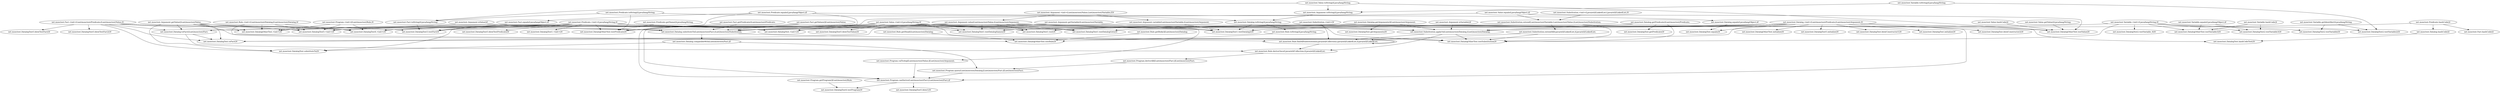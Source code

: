 digraph method {
    "net.mooctest.Argument.variable(Lnet/mooctest/Variable;)Lnet/mooctest/Argument;" -> "net.mooctest.DatalogTest1.testDatalog2()V";
    "net.mooctest.Fact.getPredicate()Lnet/mooctest/Predicate;" -> "net.mooctest.Datalog.substituteTo(Lnet/mooctest/Fact;)Lnet/mooctest/Substitution;";
    "net.mooctest.Fact.getPredicate()Lnet/mooctest/Predicate;" -> "net.mooctest.Program.canDerive(Lnet/mooctest/Fact;[Lnet/mooctest/Fact;)Z";
    "net.mooctest.Predicate.equals(Ljava/lang/Object;)Z" -> "net.mooctest.Datalog.substituteTo(Lnet/mooctest/Fact;)Lnet/mooctest/Substitution;";
    "net.mooctest.Predicate.equals(Ljava/lang/Object;)Z" -> "net.mooctest.Datalog.equals(Ljava/lang/Object;)Z";
    "net.mooctest.Predicate.equals(Ljava/lang/Object;)Z" -> "net.mooctest.DatalogOtherTest.testPredicate()V";
    "net.mooctest.Predicate.equals(Ljava/lang/Object;)Z" -> "net.mooctest.Fact.equals(Ljava/lang/Object;)Z";
    "net.mooctest.Predicate.hashCode()I" -> "net.mooctest.Fact.hashCode()I";
    "net.mooctest.Predicate.hashCode()I" -> "net.mooctest.Datalog.hashCode()I";
    "net.mooctest.Predicate.hashCode()I" -> "net.mooctest.DatalogOtherTest.testPredicate()V";
    "net.mooctest.Program.<init>([Lnet/mooctest/Rule;)V" -> "net.mooctest.DatalogTest4.<init>()V";
    "net.mooctest.Program.<init>([Lnet/mooctest/Rule;)V" -> "net.mooctest.DatalogOtherTest.<init>()V";
    "net.mooctest.Program.<init>([Lnet/mooctest/Rule;)V" -> "net.mooctest.DatalogTest5.<init>()V";
    "net.mooctest.Program.query(Lnet/mooctest/Datalog;[Lnet/mooctest/Fact;)[Lnet/mooctest/Fact;" -> "net.mooctest.Program.canDerive(Lnet/mooctest/Fact;[Lnet/mooctest/Fact;)Z";
    "net.mooctest.Predicate.<init>(Ljava/lang/String;)V" -> "net.mooctest.DatalogTest3.testFact()V";
    "net.mooctest.Predicate.<init>(Ljava/lang/String;)V" -> "net.mooctest.DatalogTest1.test()V";
    "net.mooctest.Predicate.<init>(Ljava/lang/String;)V" -> "net.mooctest.DatalogTest1.testDatalogSames()V";
    "net.mooctest.Predicate.<init>(Ljava/lang/String;)V" -> "net.mooctest.DatalogTest.substituteTo()V";
    "net.mooctest.Predicate.<init>(Ljava/lang/String;)V" -> "net.mooctest.DatalogTest5.blowTestPredicate()V";
    "net.mooctest.Predicate.<init>(Ljava/lang/String;)V" -> "net.mooctest.DatalogTest4.<init>()V";
    "net.mooctest.Predicate.<init>(Ljava/lang/String;)V" -> "net.mooctest.DatalogTest1.<init>()V";
    "net.mooctest.Predicate.<init>(Ljava/lang/String;)V" -> "net.mooctest.DatalogTest.<init>()V";
    "net.mooctest.Predicate.<init>(Ljava/lang/String;)V" -> "net.mooctest.DatalogTest1.testDatalog2()V";
    "net.mooctest.Predicate.<init>(Ljava/lang/String;)V" -> "net.mooctest.DatalogOtherTest.<init>()V";
    "net.mooctest.Predicate.<init>(Ljava/lang/String;)V" -> "net.mooctest.DatalogTest1.testDatalogGets()V";
    "net.mooctest.Predicate.<init>(Ljava/lang/String;)V" -> "net.mooctest.DatalogTest5.<init>()V";
    "net.mooctest.Predicate.<init>(Ljava/lang/String;)V" -> "net.mooctest.DatalogOtherTest.testPredicate()V";
    "net.mooctest.Argument.getValue()Lnet/mooctest/Value;" -> "net.mooctest.Datalog.substituteTo(Lnet/mooctest/Fact;)Lnet/mooctest/Substitution;";
    "net.mooctest.Argument.getValue()Lnet/mooctest/Value;" -> "net.mooctest.DatalogTest.substituteTo()V";
    "net.mooctest.Argument.getValue()Lnet/mooctest/Value;" -> "net.mooctest.DatalogTest4.<init>()V";
    "net.mooctest.Argument.getValue()Lnet/mooctest/Value;" -> "net.mooctest.DatalogOtherTest.testSubstitution()V";
    "net.mooctest.Argument.getValue()Lnet/mooctest/Value;" -> "net.mooctest.DatalogTest.toFact()V";
    "net.mooctest.Argument.getValue()Lnet/mooctest/Value;" -> "net.mooctest.DatalogOtherTest.<init>()V";
    "net.mooctest.Argument.getValue()Lnet/mooctest/Value;" -> "net.mooctest.DatalogTest5.<init>()V";
    "net.mooctest.Argument.getValue()Lnet/mooctest/Value;" -> "net.mooctest.Datalog.toFact()Lnet/mooctest/Fact;";
    "net.mooctest.Variable.equals(Ljava/lang/Object;)Z" -> "net.mooctest.DatalogTest2.testVariable3()V";
    "net.mooctest.Variable.equals(Ljava/lang/Object;)Z" -> "net.mooctest.DatalogOtherTest.testVariable3()V";
    "net.mooctest.Program.deriveAll([Lnet/mooctest/Fact;)[Lnet/mooctest/Fact;" -> "net.mooctest.Program.query(Lnet/mooctest/Datalog;[Lnet/mooctest/Fact;)[Lnet/mooctest/Fact;";
    "net.mooctest.Value.<init>(Ljava/lang/String;)V" -> "net.mooctest.DatalogTest3.testFact()V";
    "net.mooctest.Value.<init>(Ljava/lang/String;)V" -> "net.mooctest.DatalogTest1.test()V";
    "net.mooctest.Value.<init>(Ljava/lang/String;)V" -> "net.mooctest.DatalogTest1.testDatalogSames()V";
    "net.mooctest.Value.<init>(Ljava/lang/String;)V" -> "net.mooctest.DatalogTest4.<init>()V";
    "net.mooctest.Value.<init>(Ljava/lang/String;)V" -> "net.mooctest.DatalogOtherTest.testSubstitution()V";
    "net.mooctest.Value.<init>(Ljava/lang/String;)V" -> "net.mooctest.DatalogTest5.blowTestValue()V";
    "net.mooctest.Value.<init>(Ljava/lang/String;)V" -> "net.mooctest.DatalogTest.<init>()V";
    "net.mooctest.Value.<init>(Ljava/lang/String;)V" -> "net.mooctest.DatalogTest1.testDatalog2()V";
    "net.mooctest.Value.<init>(Ljava/lang/String;)V" -> "net.mooctest.DatalogOtherTest.<init>()V";
    "net.mooctest.Value.<init>(Ljava/lang/String;)V" -> "net.mooctest.DatalogTest1.testDatalogGets()V";
    "net.mooctest.Value.<init>(Ljava/lang/String;)V" -> "net.mooctest.DatalogTest5.<init>()V";
    "net.mooctest.Value.<init>(Ljava/lang/String;)V" -> "net.mooctest.DatalogOtherTest.testValue()V";
    "net.mooctest.Datalog.substituteTo(Lnet/mooctest/Fact;)Lnet/mooctest/Substitution;" -> "net.mooctest.Rule.findAllSubstitutions(Ljava/util/Collection;Ljava/util/LinkedList;)Ljava/util/LinkedList;";
    "net.mooctest.Datalog.substituteTo(Lnet/mooctest/Fact;)Lnet/mooctest/Substitution;" -> "net.mooctest.Datalog.compatibleWith(Lnet/mooctest/Fact;)Z";
    "net.mooctest.Argument.toString()Ljava/lang/String;" -> "net.mooctest.Datalog.toString()Ljava/lang/String;";
    "net.mooctest.Predicate.toString()Ljava/lang/String;" -> "net.mooctest.Fact.toString()Ljava/lang/String;";
    "net.mooctest.Predicate.toString()Ljava/lang/String;" -> "net.mooctest.Datalog.toString()Ljava/lang/String;";
    "net.mooctest.Predicate.toString()Ljava/lang/String;" -> "net.mooctest.DatalogOtherTest.testPredicate()V";
    "net.mooctest.Rule.deriveOnce(Ljava/util/Collection;)Ljava/util/LinkedList;" -> "net.mooctest.Program.deriveAll([Lnet/mooctest/Fact;)[Lnet/mooctest/Fact;";
    "net.mooctest.Datalog.equals(Ljava/lang/Object;)Z" -> "net.mooctest.DatalogTest.equals()V";
    "net.mooctest.Value.hashCode()I" -> "net.mooctest.DatalogOtherTest.testValue()V";
    "net.mooctest.Variable.<init>(Ljava/lang/String;)V" -> "net.mooctest.DatalogTest2.testVariable3()V";
    "net.mooctest.Variable.<init>(Ljava/lang/String;)V" -> "net.mooctest.DatalogOtherTest.testSubstitution()V";
    "net.mooctest.Variable.<init>(Ljava/lang/String;)V" -> "net.mooctest.DatalogTest2.testVariable2()V";
    "net.mooctest.Variable.<init>(Ljava/lang/String;)V" -> "net.mooctest.DatalogTest1.testDatalog2()V";
    "net.mooctest.Variable.<init>(Ljava/lang/String;)V" -> "net.mooctest.DatalogOtherTest.testVariable3()V";
    "net.mooctest.Variable.<init>(Ljava/lang/String;)V" -> "net.mooctest.DatalogTest2.testVariable_0()V";
    "net.mooctest.Variable.<init>(Ljava/lang/String;)V" -> "net.mooctest.DatalogTest2.testVariable()V";
    "net.mooctest.Fact.getValues()[Lnet/mooctest/Value;" -> "net.mooctest.Datalog.substituteTo(Lnet/mooctest/Fact;)Lnet/mooctest/Substitution;";
    "net.mooctest.Fact.getValues()[Lnet/mooctest/Value;" -> "net.mooctest.Program.canDerive(Lnet/mooctest/Fact;[Lnet/mooctest/Fact;)Z";
    "net.mooctest.Value.equals(Ljava/lang/Object;)Z" -> "net.mooctest.Datalog.substituteTo(Lnet/mooctest/Fact;)Lnet/mooctest/Substitution;";
    "net.mooctest.Value.equals(Ljava/lang/Object;)Z" -> "net.mooctest.Substitution.extend(Lnet/mooctest/Variable;Lnet/mooctest/Value;)Lnet/mooctest/Substitution;";
    "net.mooctest.Value.equals(Ljava/lang/Object;)Z" -> "net.mooctest.DatalogOtherTest.testValue()V";
    "net.mooctest.Substitution.extend(Lnet/mooctest/Variable;Lnet/mooctest/Value;)Lnet/mooctest/Substitution;" -> "net.mooctest.Datalog.substituteTo(Lnet/mooctest/Fact;)Lnet/mooctest/Substitution;";
    "net.mooctest.Substitution.extend(Lnet/mooctest/Variable;Lnet/mooctest/Value;)Lnet/mooctest/Substitution;" -> "net.mooctest.DatalogOtherTest.testSubstitution()V";
    "net.mooctest.Substitution.extend(Lnet/mooctest/Variable;Lnet/mooctest/Value;)Lnet/mooctest/Substitution;" -> "net.mooctest.Substitution.extendAll(Ljava/util/LinkedList;)Ljava/util/LinkedList;";
    "net.mooctest.Variable.getIdentifier()Ljava/lang/String;" -> "net.mooctest.DatalogTest2.testVariable2()V";
    "net.mooctest.Variable.getIdentifier()Ljava/lang/String;" -> "net.mooctest.DatalogTest2.testVariable()V";
    "net.mooctest.Fact.<init>(Lnet/mooctest/Predicate;[Lnet/mooctest/Value;)V" -> "net.mooctest.DatalogTest3.testFact()V";
    "net.mooctest.Fact.<init>(Lnet/mooctest/Predicate;[Lnet/mooctest/Value;)V" -> "net.mooctest.DatalogTest.substituteTo()V";
    "net.mooctest.Fact.<init>(Lnet/mooctest/Predicate;[Lnet/mooctest/Value;)V" -> "net.mooctest.DatalogTest4.<init>()V";
    "net.mooctest.Fact.<init>(Lnet/mooctest/Predicate;[Lnet/mooctest/Value;)V" -> "net.mooctest.DatalogTest5.blowTestFact2()V";
    "net.mooctest.Fact.<init>(Lnet/mooctest/Predicate;[Lnet/mooctest/Value;)V" -> "net.mooctest.DatalogTest.toFact()V";
    "net.mooctest.Fact.<init>(Lnet/mooctest/Predicate;[Lnet/mooctest/Value;)V" -> "net.mooctest.DatalogTest5.blowTestFact()V";
    "net.mooctest.Fact.<init>(Lnet/mooctest/Predicate;[Lnet/mooctest/Value;)V" -> "net.mooctest.DatalogOtherTest.<init>()V";
    "net.mooctest.Fact.<init>(Lnet/mooctest/Predicate;[Lnet/mooctest/Value;)V" -> "net.mooctest.DatalogTest5.<init>()V";
    "net.mooctest.Fact.<init>(Lnet/mooctest/Predicate;[Lnet/mooctest/Value;)V" -> "net.mooctest.Datalog.toFact()Lnet/mooctest/Fact;";
    "net.mooctest.Argument.getVariable()Lnet/mooctest/Variable;" -> "net.mooctest.Datalog.substituteTo(Lnet/mooctest/Fact;)Lnet/mooctest/Substitution;";
    "net.mooctest.Argument.getVariable()Lnet/mooctest/Variable;" -> "net.mooctest.Substitution.applyOn(Lnet/mooctest/Datalog;)Lnet/mooctest/Datalog;";
    "net.mooctest.Argument.getVariable()Lnet/mooctest/Variable;" -> "net.mooctest.DatalogTest.toFact()V";
    "net.mooctest.Datalog.<init>(Lnet/mooctest/Predicate;[Lnet/mooctest/Argument;)V" -> "net.mooctest.DatalogTest.equals()V";
    "net.mooctest.Datalog.<init>(Lnet/mooctest/Predicate;[Lnet/mooctest/Argument;)V" -> "net.mooctest.DatalogTest1.test()V";
    "net.mooctest.Datalog.<init>(Lnet/mooctest/Predicate;[Lnet/mooctest/Argument;)V" -> "net.mooctest.DatalogTest1.testDatalogSames()V";
    "net.mooctest.Datalog.<init>(Lnet/mooctest/Predicate;[Lnet/mooctest/Argument;)V" -> "net.mooctest.Substitution.applyOn(Lnet/mooctest/Datalog;)Lnet/mooctest/Datalog;";
    "net.mooctest.Datalog.<init>(Lnet/mooctest/Predicate;[Lnet/mooctest/Argument;)V" -> "net.mooctest.DatalogTest.toFact()V";
    "net.mooctest.Datalog.<init>(Lnet/mooctest/Predicate;[Lnet/mooctest/Argument;)V" -> "net.mooctest.DatalogTest.initialize()V";
    "net.mooctest.Datalog.<init>(Lnet/mooctest/Predicate;[Lnet/mooctest/Argument;)V" -> "net.mooctest.DatalogTest1.testDatalog2()V";
    "net.mooctest.Datalog.<init>(Lnet/mooctest/Predicate;[Lnet/mooctest/Argument;)V" -> "net.mooctest.DatalogTest.blowConstructor2()V";
    "net.mooctest.Datalog.<init>(Lnet/mooctest/Predicate;[Lnet/mooctest/Argument;)V" -> "net.mooctest.DatalogOtherTest.initialize()V";
    "net.mooctest.Datalog.<init>(Lnet/mooctest/Predicate;[Lnet/mooctest/Argument;)V" -> "net.mooctest.DatalogTest5.initialize()V";
    "net.mooctest.Datalog.<init>(Lnet/mooctest/Predicate;[Lnet/mooctest/Argument;)V" -> "net.mooctest.DatalogTest1.testDatalogGets()V";
    "net.mooctest.Datalog.<init>(Lnet/mooctest/Predicate;[Lnet/mooctest/Argument;)V" -> "net.mooctest.DatalogTest.hashCodeTest()V";
    "net.mooctest.Datalog.<init>(Lnet/mooctest/Predicate;[Lnet/mooctest/Argument;)V" -> "net.mooctest.Program.canDerive(Lnet/mooctest/Fact;[Lnet/mooctest/Fact;)Z";
    "net.mooctest.Datalog.<init>(Lnet/mooctest/Predicate;[Lnet/mooctest/Argument;)V" -> "net.mooctest.DatalogTest.blowConstructor1()V";
    "net.mooctest.Program.valToArg([Lnet/mooctest/Value;)[Lnet/mooctest/Argument;" -> "net.mooctest.Program.canDerive(Lnet/mooctest/Fact;[Lnet/mooctest/Fact;)Z";
    "net.mooctest.Datalog.getPredicate()Lnet/mooctest/Predicate;" -> "net.mooctest.Substitution.applyOn(Lnet/mooctest/Datalog;)Lnet/mooctest/Datalog;";
    "net.mooctest.Datalog.getPredicate()Lnet/mooctest/Predicate;" -> "net.mooctest.DatalogOtherTest.testSubstitution()V";
    "net.mooctest.Datalog.getPredicate()Lnet/mooctest/Predicate;" -> "net.mooctest.DatalogTest.getPredicate()V";
    "net.mooctest.Datalog.getPredicate()Lnet/mooctest/Predicate;" -> "net.mooctest.DatalogTest1.testDatalogGets()V";
    "net.mooctest.Rule.toString()Ljava/lang/String;" -> "net.mooctest.DatalogOtherTest.testRule()V";
    "net.mooctest.Substitution.applyOn(Lnet/mooctest/Datalog;)Lnet/mooctest/Datalog;" -> "net.mooctest.Rule.deriveOnce(Ljava/util/Collection;)Ljava/util/LinkedList;";
    "net.mooctest.Substitution.applyOn(Lnet/mooctest/Datalog;)Lnet/mooctest/Datalog;" -> "net.mooctest.DatalogOtherTest.testSubstitution()V";
    "net.mooctest.Substitution.applyOn(Lnet/mooctest/Datalog;)Lnet/mooctest/Datalog;" -> "net.mooctest.Rule.findAllSubstitutions(Ljava/util/Collection;Ljava/util/LinkedList;)Ljava/util/LinkedList;";
    "net.mooctest.Value.getValue()Ljava/lang/String;" -> "net.mooctest.DatalogOtherTest.testValue()V";
    "net.mooctest.Datalog.getArguments()[Lnet/mooctest/Argument;" -> "net.mooctest.DatalogTest1.test()V";
    "net.mooctest.Datalog.getArguments()[Lnet/mooctest/Argument;" -> "net.mooctest.DatalogTest.getArguments()V";
    "net.mooctest.Datalog.getArguments()[Lnet/mooctest/Argument;" -> "net.mooctest.Substitution.applyOn(Lnet/mooctest/Datalog;)Lnet/mooctest/Datalog;";
    "net.mooctest.Variable.hashCode()I" -> "net.mooctest.DatalogTest2.testVariable3()V";
    "net.mooctest.Variable.hashCode()I" -> "net.mooctest.DatalogOtherTest.testVariable3()V";
    "net.mooctest.Fact.toString()Ljava/lang/String;" -> "net.mooctest.DatalogTest3.testFact()V";
    "net.mooctest.Argument.isVariable()Z" -> "net.mooctest.Substitution.applyOn(Lnet/mooctest/Datalog;)Lnet/mooctest/Datalog;";
    "net.mooctest.Substitution.<init>()V" -> "net.mooctest.Datalog.substituteTo(Lnet/mooctest/Fact;)Lnet/mooctest/Substitution;";
    "net.mooctest.Substitution.<init>()V" -> "net.mooctest.DatalogOtherTest.testSubstitution()V";
    "net.mooctest.Substitution.<init>()V" -> "net.mooctest.Rule.findAllSubstitutions(Ljava/util/Collection;Ljava/util/LinkedList;)Ljava/util/LinkedList;";
    "net.mooctest.Argument.value(Lnet/mooctest/Value;)Lnet/mooctest/Argument;" -> "net.mooctest.DatalogTest1.test()V";
    "net.mooctest.Argument.value(Lnet/mooctest/Value;)Lnet/mooctest/Argument;" -> "net.mooctest.DatalogTest1.testDatalogSames()V";
    "net.mooctest.Argument.value(Lnet/mooctest/Value;)Lnet/mooctest/Argument;" -> "net.mooctest.Program.valToArg([Lnet/mooctest/Value;)[Lnet/mooctest/Argument;";
    "net.mooctest.Argument.value(Lnet/mooctest/Value;)Lnet/mooctest/Argument;" -> "net.mooctest.DatalogTest4.<init>()V";
    "net.mooctest.Argument.value(Lnet/mooctest/Value;)Lnet/mooctest/Argument;" -> "net.mooctest.Substitution.applyOn(Lnet/mooctest/Datalog;)Lnet/mooctest/Datalog;";
    "net.mooctest.Argument.value(Lnet/mooctest/Value;)Lnet/mooctest/Argument;" -> "net.mooctest.DatalogTest.<init>()V";
    "net.mooctest.Argument.value(Lnet/mooctest/Value;)Lnet/mooctest/Argument;" -> "net.mooctest.DatalogTest1.testDatalog2()V";
    "net.mooctest.Argument.value(Lnet/mooctest/Value;)Lnet/mooctest/Argument;" -> "net.mooctest.DatalogOtherTest.<init>()V";
    "net.mooctest.Argument.value(Lnet/mooctest/Value;)Lnet/mooctest/Argument;" -> "net.mooctest.DatalogTest1.testDatalogGets()V";
    "net.mooctest.Argument.value(Lnet/mooctest/Value;)Lnet/mooctest/Argument;" -> "net.mooctest.DatalogTest5.<init>()V";
    "net.mooctest.Predicate.getName()Ljava/lang/String;" -> "net.mooctest.DatalogOtherTest.testPredicate()V";
    "net.mooctest.Argument.isValue()Z" -> "net.mooctest.Datalog.substituteTo(Lnet/mooctest/Fact;)Lnet/mooctest/Substitution;";
    "net.mooctest.Argument.isValue()Z" -> "net.mooctest.Datalog.toFact()Lnet/mooctest/Fact;";
    "net.mooctest.Rule.getHead()Lnet/mooctest/Datalog;" -> "net.mooctest.DatalogOtherTest.testRule()V";
    "net.mooctest.Datalog.hashCode()I" -> "net.mooctest.DatalogTest.hashCodeTest()V";
    "net.mooctest.Rule.findAllSubstitutions(Ljava/util/Collection;Ljava/util/LinkedList;)Ljava/util/LinkedList;" -> "net.mooctest.Rule.deriveOnce(Ljava/util/Collection;)Ljava/util/LinkedList;";
    "net.mooctest.Rule.findAllSubstitutions(Ljava/util/Collection;Ljava/util/LinkedList;)Ljava/util/LinkedList;" -> "net.mooctest.Rule.findAllSubstitutions(Ljava/util/Collection;Ljava/util/LinkedList;)Ljava/util/LinkedList;";
    "net.mooctest.Rule.getBody()[Lnet/mooctest/Datalog;" -> "net.mooctest.DatalogOtherTest.testRule()V";
    "net.mooctest.Datalog.toString()Ljava/lang/String;" -> "net.mooctest.Rule.toString()Ljava/lang/String;";
    "net.mooctest.Datalog.toString()Ljava/lang/String;" -> "net.mooctest.DatalogTest1.testDatalog2()V";
    "net.mooctest.Value.toString()Ljava/lang/String;" -> "net.mooctest.Argument.toString()Ljava/lang/String;";
    "net.mooctest.Value.toString()Ljava/lang/String;" -> "net.mooctest.Fact.toString()Ljava/lang/String;";
    "net.mooctest.Value.toString()Ljava/lang/String;" -> "net.mooctest.DatalogOtherTest.testValue()V";
    "net.mooctest.Program.canDerive(Lnet/mooctest/Fact;[Lnet/mooctest/Fact;)Z" -> "net.mooctest.DatalogTest4.testProgram()V";
    "net.mooctest.Program.canDerive(Lnet/mooctest/Fact;[Lnet/mooctest/Fact;)Z" -> "net.mooctest.DatalogTest5.blow1()V";
    "net.mooctest.Variable.toString()Ljava/lang/String;" -> "net.mooctest.Argument.toString()Ljava/lang/String;";
    "net.mooctest.Variable.toString()Ljava/lang/String;" -> "net.mooctest.DatalogTest2.testVariable2()V";
    "net.mooctest.Substitution.<init>(Ljava/util/LinkedList;Ljava/util/LinkedList;)V" -> "net.mooctest.Substitution.extend(Lnet/mooctest/Variable;Lnet/mooctest/Value;)Lnet/mooctest/Substitution;";
    "net.mooctest.Argument.<init>(Lnet/mooctest/Value;Lnet/mooctest/Variable;Z)V" -> "net.mooctest.Argument.variable(Lnet/mooctest/Variable;)Lnet/mooctest/Argument;";
    "net.mooctest.Argument.<init>(Lnet/mooctest/Value;Lnet/mooctest/Variable;Z)V" -> "net.mooctest.Argument.value(Lnet/mooctest/Value;)Lnet/mooctest/Argument;";
    "net.mooctest.Rule.<init>(Lnet/mooctest/Datalog;[Lnet/mooctest/Datalog;)V" -> "net.mooctest.DatalogTest4.<init>()V";
    "net.mooctest.Rule.<init>(Lnet/mooctest/Datalog;[Lnet/mooctest/Datalog;)V" -> "net.mooctest.DatalogOtherTest.testRule()V";
    "net.mooctest.Rule.<init>(Lnet/mooctest/Datalog;[Lnet/mooctest/Datalog;)V" -> "net.mooctest.DatalogOtherTest.<init>()V";
    "net.mooctest.Rule.<init>(Lnet/mooctest/Datalog;[Lnet/mooctest/Datalog;)V" -> "net.mooctest.DatalogTest5.<init>()V";
    "net.mooctest.Substitution.extendAll(Ljava/util/LinkedList;)Ljava/util/LinkedList;" -> "net.mooctest.DatalogOtherTest.testSubstitution()V";
    "net.mooctest.Substitution.extendAll(Ljava/util/LinkedList;)Ljava/util/LinkedList;" -> "net.mooctest.Rule.findAllSubstitutions(Ljava/util/Collection;Ljava/util/LinkedList;)Ljava/util/LinkedList;";
    "net.mooctest.Program.getProgram()[Lnet/mooctest/Rule;" -> "net.mooctest.DatalogTest4.testProgram()V";
    "net.mooctest.Fact.equals(Ljava/lang/Object;)Z" -> "net.mooctest.DatalogTest3.testFact()V";
    "net.mooctest.Datalog.toFact()Lnet/mooctest/Fact;" -> "net.mooctest.Rule.deriveOnce(Ljava/util/Collection;)Ljava/util/LinkedList;";
    "net.mooctest.Datalog.toFact()Lnet/mooctest/Fact;" -> "net.mooctest.DatalogTest.toFact()V";
    "net.mooctest.Datalog.compatibleWith(Lnet/mooctest/Fact;)Z" -> "net.mooctest.Program.query(Lnet/mooctest/Datalog;[Lnet/mooctest/Fact;)[Lnet/mooctest/Fact;";
    "net.mooctest.Datalog.compatibleWith(Lnet/mooctest/Fact;)Z" -> "net.mooctest.DatalogTest.substituteTo()V";
}
